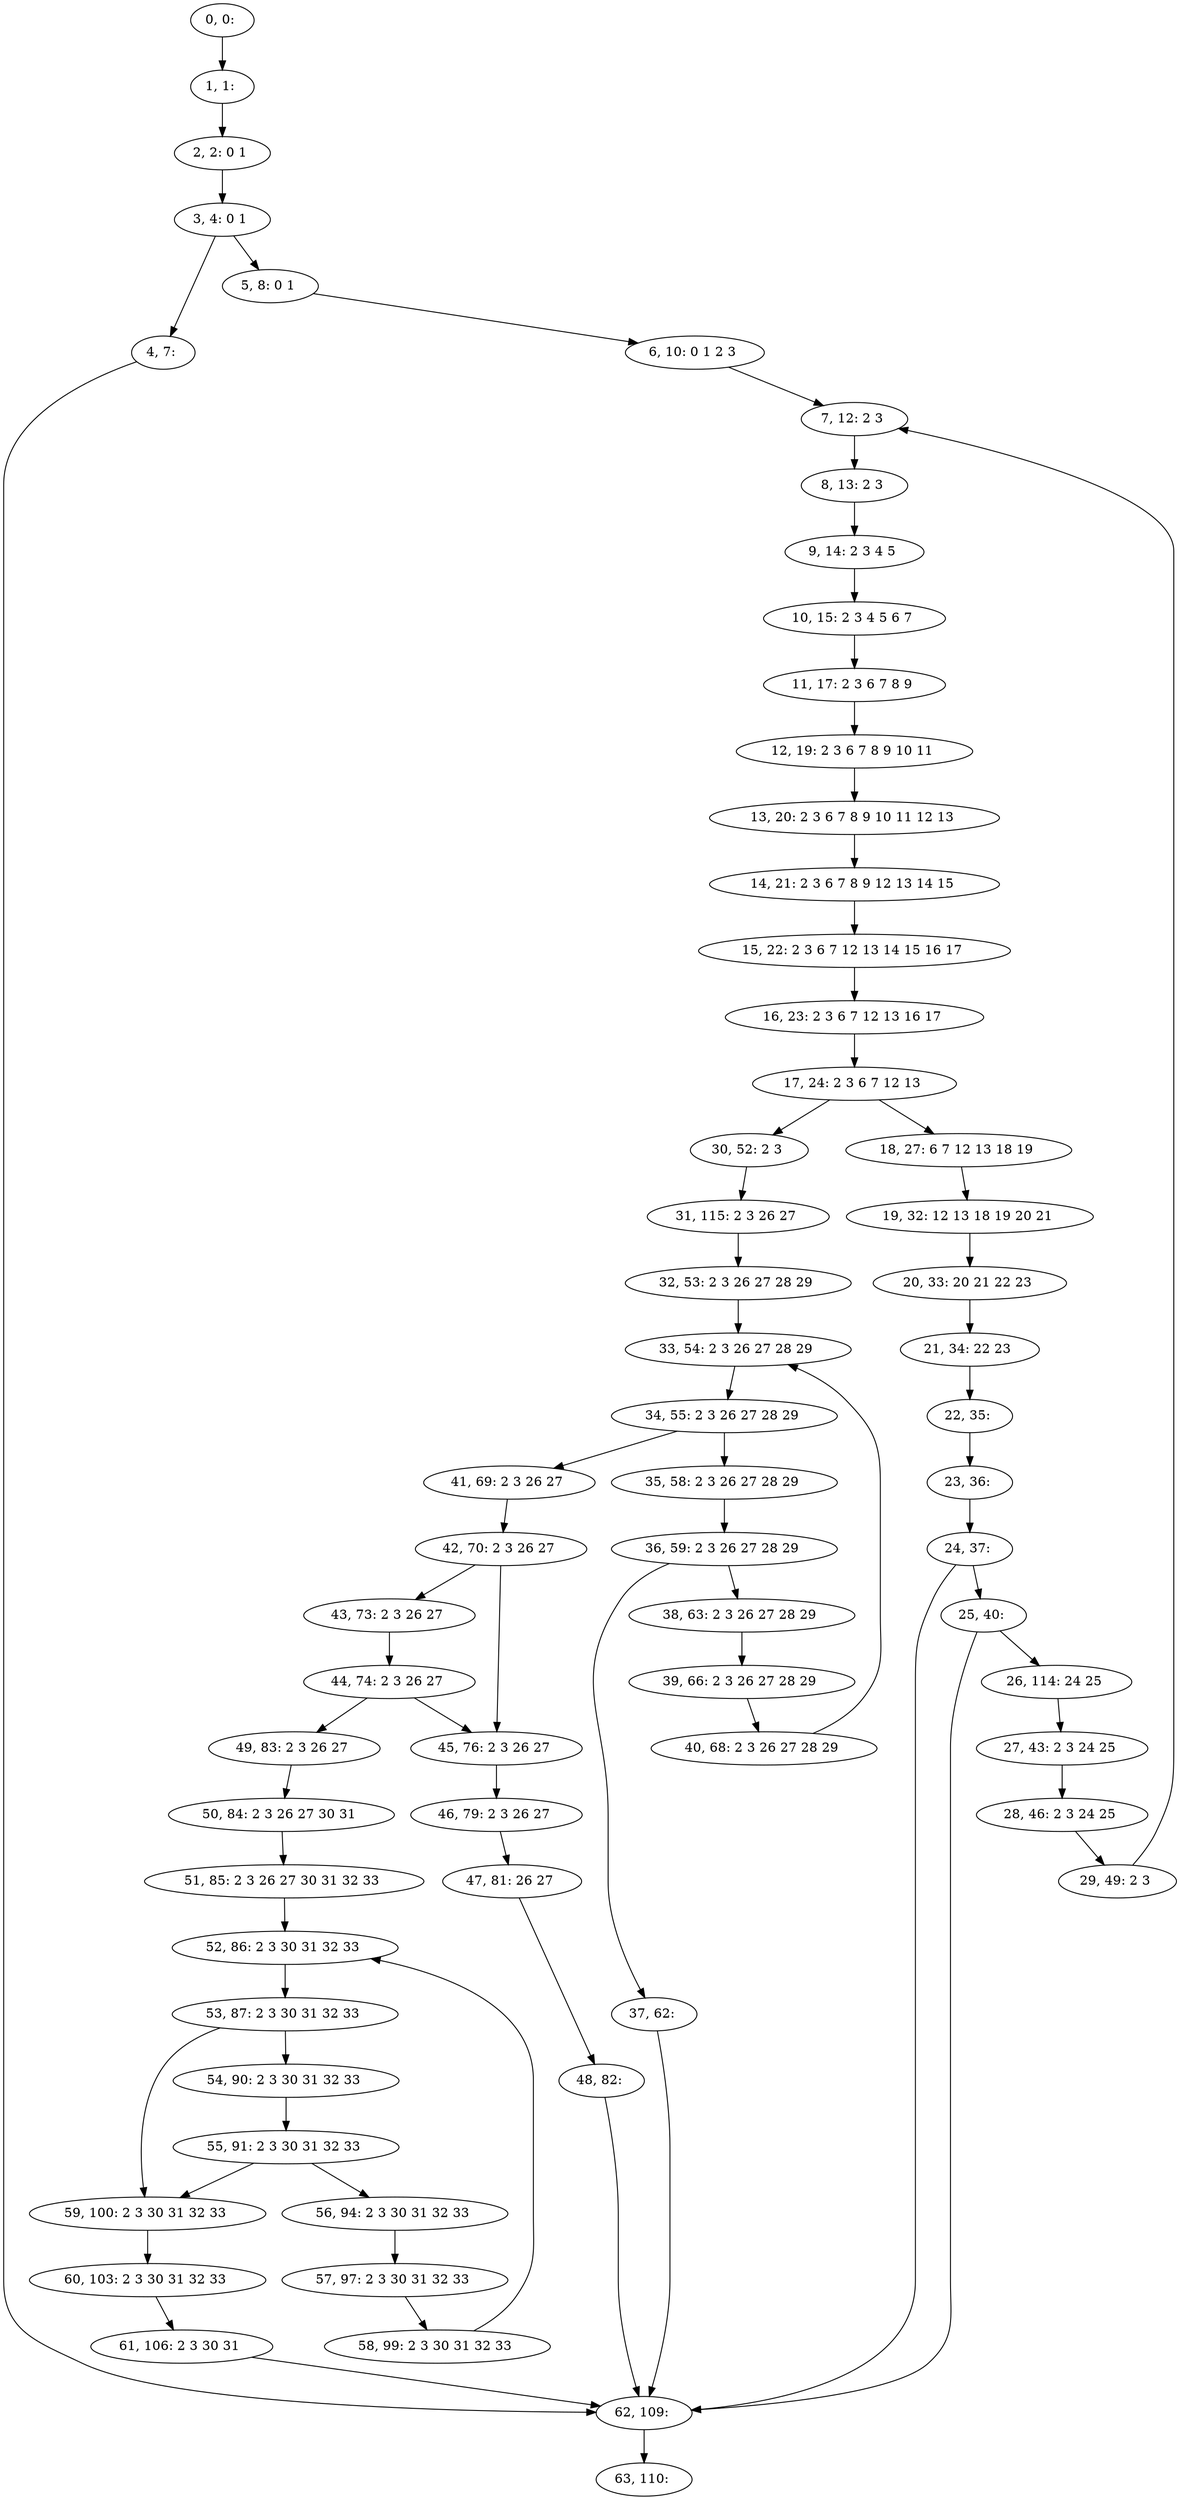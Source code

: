 digraph G {
0[label="0, 0: "];
1[label="1, 1: "];
2[label="2, 2: 0 1 "];
3[label="3, 4: 0 1 "];
4[label="4, 7: "];
5[label="5, 8: 0 1 "];
6[label="6, 10: 0 1 2 3 "];
7[label="7, 12: 2 3 "];
8[label="8, 13: 2 3 "];
9[label="9, 14: 2 3 4 5 "];
10[label="10, 15: 2 3 4 5 6 7 "];
11[label="11, 17: 2 3 6 7 8 9 "];
12[label="12, 19: 2 3 6 7 8 9 10 11 "];
13[label="13, 20: 2 3 6 7 8 9 10 11 12 13 "];
14[label="14, 21: 2 3 6 7 8 9 12 13 14 15 "];
15[label="15, 22: 2 3 6 7 12 13 14 15 16 17 "];
16[label="16, 23: 2 3 6 7 12 13 16 17 "];
17[label="17, 24: 2 3 6 7 12 13 "];
18[label="18, 27: 6 7 12 13 18 19 "];
19[label="19, 32: 12 13 18 19 20 21 "];
20[label="20, 33: 20 21 22 23 "];
21[label="21, 34: 22 23 "];
22[label="22, 35: "];
23[label="23, 36: "];
24[label="24, 37: "];
25[label="25, 40: "];
26[label="26, 114: 24 25 "];
27[label="27, 43: 2 3 24 25 "];
28[label="28, 46: 2 3 24 25 "];
29[label="29, 49: 2 3 "];
30[label="30, 52: 2 3 "];
31[label="31, 115: 2 3 26 27 "];
32[label="32, 53: 2 3 26 27 28 29 "];
33[label="33, 54: 2 3 26 27 28 29 "];
34[label="34, 55: 2 3 26 27 28 29 "];
35[label="35, 58: 2 3 26 27 28 29 "];
36[label="36, 59: 2 3 26 27 28 29 "];
37[label="37, 62: "];
38[label="38, 63: 2 3 26 27 28 29 "];
39[label="39, 66: 2 3 26 27 28 29 "];
40[label="40, 68: 2 3 26 27 28 29 "];
41[label="41, 69: 2 3 26 27 "];
42[label="42, 70: 2 3 26 27 "];
43[label="43, 73: 2 3 26 27 "];
44[label="44, 74: 2 3 26 27 "];
45[label="45, 76: 2 3 26 27 "];
46[label="46, 79: 2 3 26 27 "];
47[label="47, 81: 26 27 "];
48[label="48, 82: "];
49[label="49, 83: 2 3 26 27 "];
50[label="50, 84: 2 3 26 27 30 31 "];
51[label="51, 85: 2 3 26 27 30 31 32 33 "];
52[label="52, 86: 2 3 30 31 32 33 "];
53[label="53, 87: 2 3 30 31 32 33 "];
54[label="54, 90: 2 3 30 31 32 33 "];
55[label="55, 91: 2 3 30 31 32 33 "];
56[label="56, 94: 2 3 30 31 32 33 "];
57[label="57, 97: 2 3 30 31 32 33 "];
58[label="58, 99: 2 3 30 31 32 33 "];
59[label="59, 100: 2 3 30 31 32 33 "];
60[label="60, 103: 2 3 30 31 32 33 "];
61[label="61, 106: 2 3 30 31 "];
62[label="62, 109: "];
63[label="63, 110: "];
0->1 ;
1->2 ;
2->3 ;
3->4 ;
3->5 ;
4->62 ;
5->6 ;
6->7 ;
7->8 ;
8->9 ;
9->10 ;
10->11 ;
11->12 ;
12->13 ;
13->14 ;
14->15 ;
15->16 ;
16->17 ;
17->18 ;
17->30 ;
18->19 ;
19->20 ;
20->21 ;
21->22 ;
22->23 ;
23->24 ;
24->25 ;
24->62 ;
25->26 ;
25->62 ;
26->27 ;
27->28 ;
28->29 ;
29->7 ;
30->31 ;
31->32 ;
32->33 ;
33->34 ;
34->35 ;
34->41 ;
35->36 ;
36->37 ;
36->38 ;
37->62 ;
38->39 ;
39->40 ;
40->33 ;
41->42 ;
42->43 ;
42->45 ;
43->44 ;
44->45 ;
44->49 ;
45->46 ;
46->47 ;
47->48 ;
48->62 ;
49->50 ;
50->51 ;
51->52 ;
52->53 ;
53->54 ;
53->59 ;
54->55 ;
55->56 ;
55->59 ;
56->57 ;
57->58 ;
58->52 ;
59->60 ;
60->61 ;
61->62 ;
62->63 ;
}
